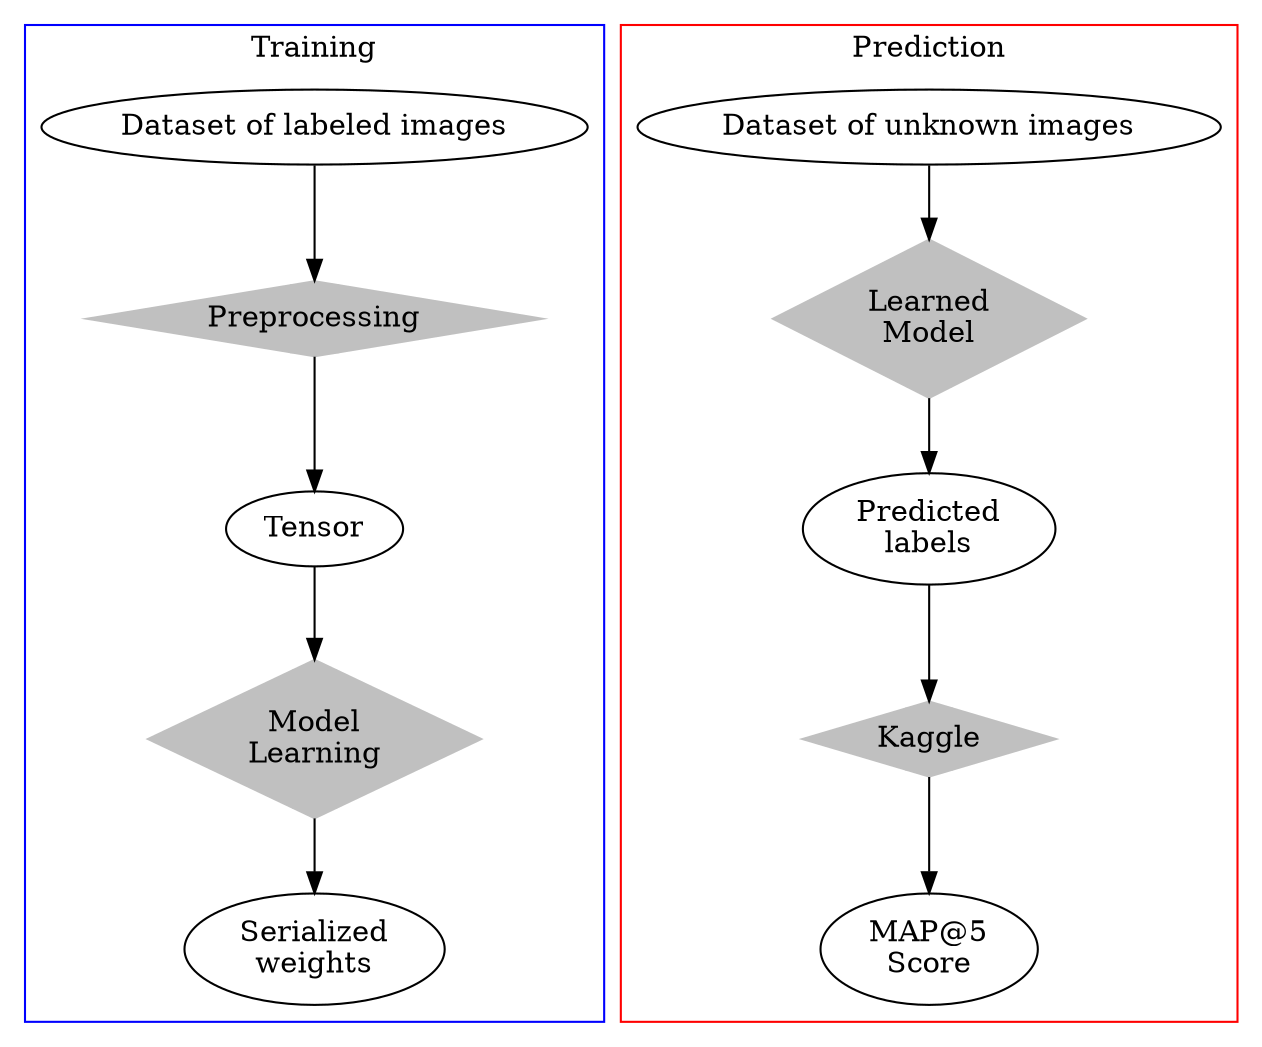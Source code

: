 digraph G {
    subgraph cluster_0 {
        "Dataset of labeled images" -> "Preprocessing" -> "Tensor" -> "Model\nLearning" -> "Serialized\nweights";
        label = "Training";
        "Preprocessing"[shape=Mdiamond, style=filled, color=grey];
        "Model\nLearning"[shape=Mdiamond, style=filled, color=grey];
        color=blue;
    }

    subgraph cluster_1 {
        "Dataset of unknown images" -> 0 -> "Predicted\nlabels" -> "Kaggle" -> "MAP@5\nScore";
        label = "Prediction";
        0[label="Learned\nModel", shape=Mdiamond, style=filled, color=grey];
        "Kaggle"[shape=Mdiamond, style=filled, color=grey];
        color=red;
    }
}
